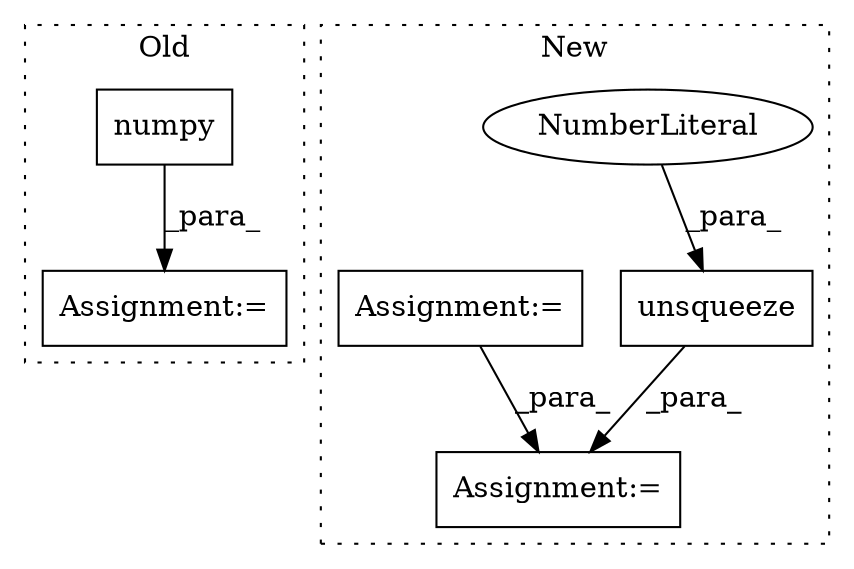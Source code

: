 digraph G {
subgraph cluster0 {
1 [label="numpy" a="32" s="7713" l="7" shape="box"];
5 [label="Assignment:=" a="7" s="7676" l="1" shape="box"];
label = "Old";
style="dotted";
}
subgraph cluster1 {
2 [label="unsqueeze" a="32" s="7363,7374" l="10,1" shape="box"];
3 [label="NumberLiteral" a="34" s="7373" l="1" shape="ellipse"];
4 [label="Assignment:=" a="7" s="7321" l="1" shape="box"];
6 [label="Assignment:=" a="7" s="6394" l="1" shape="box"];
label = "New";
style="dotted";
}
1 -> 5 [label="_para_"];
2 -> 4 [label="_para_"];
3 -> 2 [label="_para_"];
6 -> 4 [label="_para_"];
}